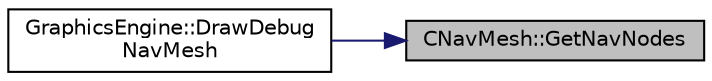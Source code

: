 digraph "CNavMesh::GetNavNodes"
{
 // LATEX_PDF_SIZE
  edge [fontname="Helvetica",fontsize="10",labelfontname="Helvetica",labelfontsize="10"];
  node [fontname="Helvetica",fontsize="10",shape=record];
  rankdir="RL";
  Node38 [label="CNavMesh::GetNavNodes",height=0.2,width=0.4,color="black", fillcolor="grey75", style="filled", fontcolor="black",tooltip="Retrieves the Navigation Nodes vector."];
  Node38 -> Node39 [dir="back",color="midnightblue",fontsize="10",style="solid",fontname="Helvetica"];
  Node39 [label="GraphicsEngine::DrawDebug\lNavMesh",height=0.2,width=0.4,color="black", fillcolor="white", style="filled",URL="$class_graphics_engine.html#ae3942b3fd22f3ac67374c494d62fdd3e",tooltip=" "];
}
